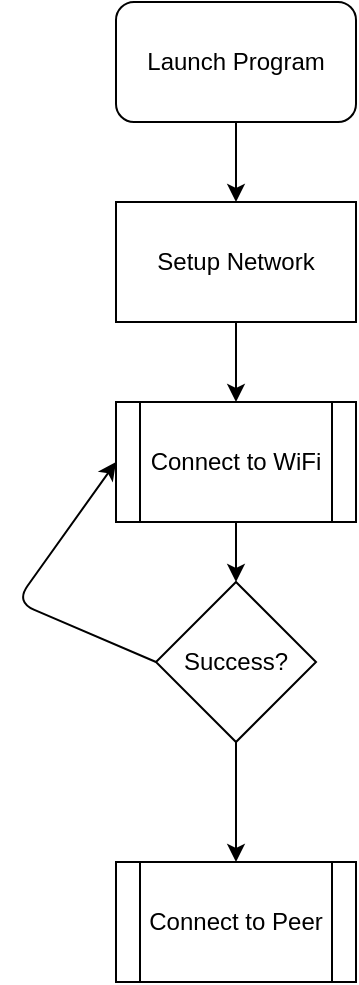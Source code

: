 <mxfile version="14.5.8" type="github">
  <diagram id="F1i1hxdfabdLGuhgjaKc" name="Page-1">
    <mxGraphModel dx="780" dy="1150" grid="1" gridSize="10" guides="1" tooltips="1" connect="1" arrows="1" fold="1" page="1" pageScale="1" pageWidth="850" pageHeight="1100" math="0" shadow="0">
      <root>
        <mxCell id="0" />
        <mxCell id="1" parent="0" />
        <mxCell id="qeaIRBIYdQ5Gw1-lCc7a-2" value="&lt;div&gt;Launch Program&lt;/div&gt;" style="rounded=1;whiteSpace=wrap;html=1;" vertex="1" parent="1">
          <mxGeometry x="360" y="40" width="120" height="60" as="geometry" />
        </mxCell>
        <mxCell id="qeaIRBIYdQ5Gw1-lCc7a-3" value="Setup Network" style="rounded=0;whiteSpace=wrap;html=1;" vertex="1" parent="1">
          <mxGeometry x="360" y="140" width="120" height="60" as="geometry" />
        </mxCell>
        <mxCell id="qeaIRBIYdQ5Gw1-lCc7a-4" value="" style="endArrow=classic;html=1;exitX=0.5;exitY=1;exitDx=0;exitDy=0;entryX=0.5;entryY=0;entryDx=0;entryDy=0;" edge="1" parent="1" source="qeaIRBIYdQ5Gw1-lCc7a-2" target="qeaIRBIYdQ5Gw1-lCc7a-3">
          <mxGeometry width="50" height="50" relative="1" as="geometry">
            <mxPoint x="410" y="490" as="sourcePoint" />
            <mxPoint x="460" y="440" as="targetPoint" />
          </mxGeometry>
        </mxCell>
        <mxCell id="qeaIRBIYdQ5Gw1-lCc7a-5" value="Connect to WiFi" style="shape=process;whiteSpace=wrap;html=1;backgroundOutline=1;" vertex="1" parent="1">
          <mxGeometry x="360" y="240" width="120" height="60" as="geometry" />
        </mxCell>
        <mxCell id="qeaIRBIYdQ5Gw1-lCc7a-6" value="Connect to Peer" style="shape=process;whiteSpace=wrap;html=1;backgroundOutline=1;" vertex="1" parent="1">
          <mxGeometry x="360" y="470" width="120" height="60" as="geometry" />
        </mxCell>
        <mxCell id="qeaIRBIYdQ5Gw1-lCc7a-8" value="" style="endArrow=classic;html=1;exitX=0.5;exitY=1;exitDx=0;exitDy=0;entryX=0.5;entryY=0;entryDx=0;entryDy=0;" edge="1" parent="1" source="qeaIRBIYdQ5Gw1-lCc7a-3" target="qeaIRBIYdQ5Gw1-lCc7a-5">
          <mxGeometry width="50" height="50" relative="1" as="geometry">
            <mxPoint x="490" y="290" as="sourcePoint" />
            <mxPoint x="580" y="440" as="targetPoint" />
          </mxGeometry>
        </mxCell>
        <mxCell id="qeaIRBIYdQ5Gw1-lCc7a-9" value="" style="endArrow=classic;html=1;exitX=0.5;exitY=1;exitDx=0;exitDy=0;entryX=0.5;entryY=0;entryDx=0;entryDy=0;" edge="1" parent="1" source="qeaIRBIYdQ5Gw1-lCc7a-10" target="qeaIRBIYdQ5Gw1-lCc7a-6">
          <mxGeometry width="50" height="50" relative="1" as="geometry">
            <mxPoint x="530" y="490" as="sourcePoint" />
            <mxPoint x="580" y="440" as="targetPoint" />
          </mxGeometry>
        </mxCell>
        <mxCell id="qeaIRBIYdQ5Gw1-lCc7a-10" value="Success?" style="rhombus;whiteSpace=wrap;html=1;" vertex="1" parent="1">
          <mxGeometry x="380" y="330" width="80" height="80" as="geometry" />
        </mxCell>
        <mxCell id="qeaIRBIYdQ5Gw1-lCc7a-11" value="" style="endArrow=classic;html=1;exitX=0.5;exitY=1;exitDx=0;exitDy=0;entryX=0.5;entryY=0;entryDx=0;entryDy=0;" edge="1" parent="1" source="qeaIRBIYdQ5Gw1-lCc7a-5" target="qeaIRBIYdQ5Gw1-lCc7a-10">
          <mxGeometry width="50" height="50" relative="1" as="geometry">
            <mxPoint x="530" y="490" as="sourcePoint" />
            <mxPoint x="580" y="440" as="targetPoint" />
          </mxGeometry>
        </mxCell>
        <mxCell id="qeaIRBIYdQ5Gw1-lCc7a-12" value="" style="endArrow=classic;html=1;exitX=0;exitY=0.5;exitDx=0;exitDy=0;entryX=0;entryY=0.5;entryDx=0;entryDy=0;" edge="1" parent="1" source="qeaIRBIYdQ5Gw1-lCc7a-10" target="qeaIRBIYdQ5Gw1-lCc7a-5">
          <mxGeometry width="50" height="50" relative="1" as="geometry">
            <mxPoint x="530" y="490" as="sourcePoint" />
            <mxPoint x="580" y="440" as="targetPoint" />
            <Array as="points">
              <mxPoint x="310" y="340" />
            </Array>
          </mxGeometry>
        </mxCell>
      </root>
    </mxGraphModel>
  </diagram>
</mxfile>
